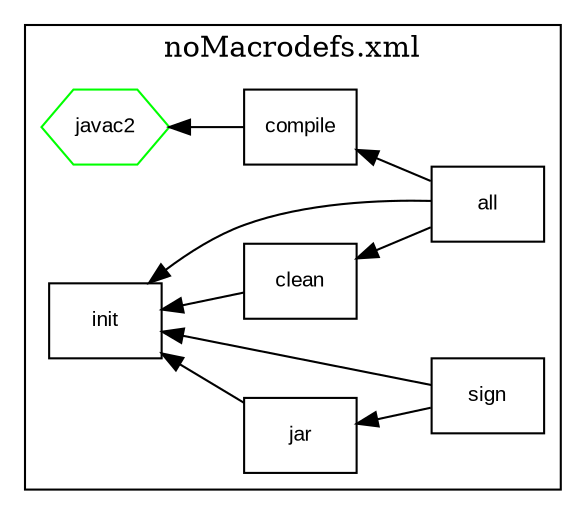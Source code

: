 digraph G {
node [shape=box,fontname="Arial",fontsize="10"];
edge [fontname="Arial",fontsize="8"];
rankdir=RL;

concentrate=true;
	subgraph cluster_0 {
		label="noMacrodefs.xml"
		_Users_douglas_bullard_Documents_JavaStuff_Google_Code_AntScriptVisualizer_Google_gradleTrunk_build_resources_test_SimpleBuild_noMacrodefs_TARGET_compile [label="compile" shape=box color=black ];
		_Users_douglas_bullard_Documents_JavaStuff_Google_Code_AntScriptVisualizer_Google_gradleTrunk_build_resources_test_SimpleBuild_noMacrodefs_TARGET_init [label="init" shape=box color=black ];
		_Users_douglas_bullard_Documents_JavaStuff_Google_Code_AntScriptVisualizer_Google_gradleTrunk_build_resources_test_SimpleBuild_noMacrodefs_TARGET_clean [label="clean" shape=box color=black ];
		_Users_douglas_bullard_Documents_JavaStuff_Google_Code_AntScriptVisualizer_Google_gradleTrunk_build_resources_test_SimpleBuild_noMacrodefs_TARGET_all [label="all" shape=box color=black ];
		_Users_douglas_bullard_Documents_JavaStuff_Google_Code_AntScriptVisualizer_Google_gradleTrunk_build_resources_test_SimpleBuild_noMacrodefs_TARGET_sign [label="sign" shape=box color=black ];
		_Users_douglas_bullard_Documents_JavaStuff_Google_Code_AntScriptVisualizer_Google_gradleTrunk_build_resources_test_SimpleBuild_noMacrodefs_TARGET_jar [label="jar" shape=box color=black ];
		_Users_douglas_bullard_Documents_JavaStuff_Google_Code_AntScriptVisualizer_Google_gradleTrunk_build_resources_test_SimpleBuild_noMacrodefs_TARGET_javac2 [label="javac2" shape=hexagon color=green ];
	}
		_Users_douglas_bullard_Documents_JavaStuff_Google_Code_AntScriptVisualizer_Google_gradleTrunk_build_resources_test_SimpleBuild_noMacrodefs_TARGET_all -> _Users_douglas_bullard_Documents_JavaStuff_Google_Code_AntScriptVisualizer_Google_gradleTrunk_build_resources_test_SimpleBuild_noMacrodefs_TARGET_clean;
		_Users_douglas_bullard_Documents_JavaStuff_Google_Code_AntScriptVisualizer_Google_gradleTrunk_build_resources_test_SimpleBuild_noMacrodefs_TARGET_sign -> _Users_douglas_bullard_Documents_JavaStuff_Google_Code_AntScriptVisualizer_Google_gradleTrunk_build_resources_test_SimpleBuild_noMacrodefs_TARGET_jar;
		_Users_douglas_bullard_Documents_JavaStuff_Google_Code_AntScriptVisualizer_Google_gradleTrunk_build_resources_test_SimpleBuild_noMacrodefs_TARGET_clean -> _Users_douglas_bullard_Documents_JavaStuff_Google_Code_AntScriptVisualizer_Google_gradleTrunk_build_resources_test_SimpleBuild_noMacrodefs_TARGET_init;
		_Users_douglas_bullard_Documents_JavaStuff_Google_Code_AntScriptVisualizer_Google_gradleTrunk_build_resources_test_SimpleBuild_noMacrodefs_TARGET_compile -> _Users_douglas_bullard_Documents_JavaStuff_Google_Code_AntScriptVisualizer_Google_gradleTrunk_build_resources_test_SimpleBuild_noMacrodefs_TARGET_javac2;
		_Users_douglas_bullard_Documents_JavaStuff_Google_Code_AntScriptVisualizer_Google_gradleTrunk_build_resources_test_SimpleBuild_noMacrodefs_TARGET_sign -> _Users_douglas_bullard_Documents_JavaStuff_Google_Code_AntScriptVisualizer_Google_gradleTrunk_build_resources_test_SimpleBuild_noMacrodefs_TARGET_init;
		_Users_douglas_bullard_Documents_JavaStuff_Google_Code_AntScriptVisualizer_Google_gradleTrunk_build_resources_test_SimpleBuild_noMacrodefs_TARGET_all -> _Users_douglas_bullard_Documents_JavaStuff_Google_Code_AntScriptVisualizer_Google_gradleTrunk_build_resources_test_SimpleBuild_noMacrodefs_TARGET_compile;
		_Users_douglas_bullard_Documents_JavaStuff_Google_Code_AntScriptVisualizer_Google_gradleTrunk_build_resources_test_SimpleBuild_noMacrodefs_TARGET_jar -> _Users_douglas_bullard_Documents_JavaStuff_Google_Code_AntScriptVisualizer_Google_gradleTrunk_build_resources_test_SimpleBuild_noMacrodefs_TARGET_init;
		_Users_douglas_bullard_Documents_JavaStuff_Google_Code_AntScriptVisualizer_Google_gradleTrunk_build_resources_test_SimpleBuild_noMacrodefs_TARGET_all -> _Users_douglas_bullard_Documents_JavaStuff_Google_Code_AntScriptVisualizer_Google_gradleTrunk_build_resources_test_SimpleBuild_noMacrodefs_TARGET_init;
}
